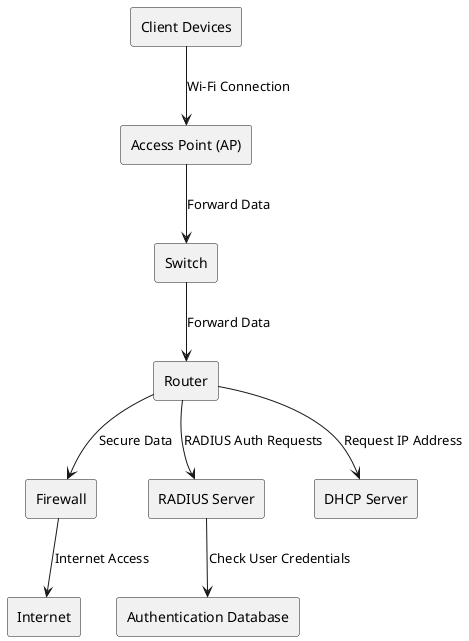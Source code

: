 @startuml
!define RECTANGLE rectangle

RECTANGLE "Client Devices" as client

RECTANGLE "Access Point (AP)" as AP1
RECTANGLE "Switch" as Switch1
RECTANGLE "Router" as Router
RECTANGLE "Firewall" as Firewall
RECTANGLE "Internet" as Internet

RECTANGLE "RADIUS Server" as RADIUS
RECTANGLE "Authentication Database" as AuthDB
RECTANGLE "DHCP Server" as DHCP

client --> AP1 : "Wi-Fi Connection"
AP1 --> Switch1 : "Forward Data"
Switch1 --> Router : "Forward Data"
Router --> Firewall : "Secure Data"
Firewall --> Internet : "Internet Access"

Router --> RADIUS : "RADIUS Auth Requests"
RADIUS --> AuthDB : "Check User Credentials"

Router --> DHCP : "Request IP Address"

@enduml
